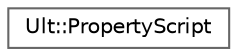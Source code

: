 digraph "Graphical Class Hierarchy"
{
 // LATEX_PDF_SIZE
  bgcolor="transparent";
  edge [fontname=Helvetica,fontsize=10,labelfontname=Helvetica,labelfontsize=10];
  node [fontname=Helvetica,fontsize=10,shape=box,height=0.2,width=0.4];
  rankdir="LR";
  Node0 [id="Node000000",label="Ult::PropertyScript",height=0.2,width=0.4,color="grey40", fillcolor="white", style="filled",URL="$class_ult_1_1_property_script.html",tooltip=" "];
}
